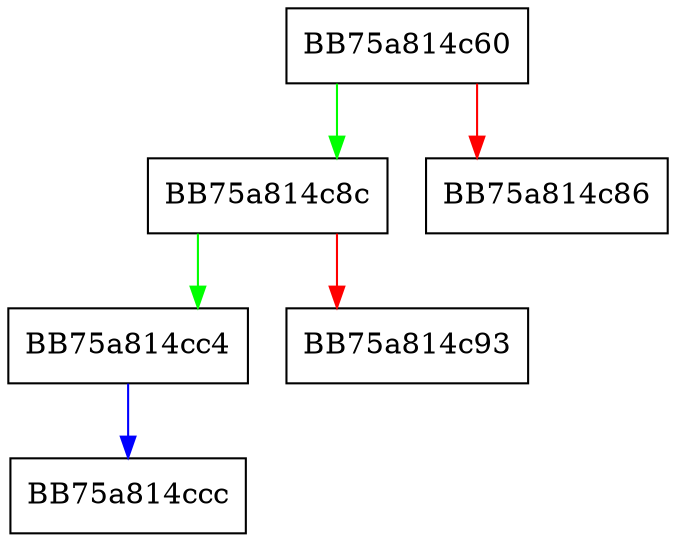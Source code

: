 digraph IsSuccessfullyInitialized {
  node [shape="box"];
  graph [splines=ortho];
  BB75a814c60 -> BB75a814c8c [color="green"];
  BB75a814c60 -> BB75a814c86 [color="red"];
  BB75a814c8c -> BB75a814cc4 [color="green"];
  BB75a814c8c -> BB75a814c93 [color="red"];
  BB75a814cc4 -> BB75a814ccc [color="blue"];
}